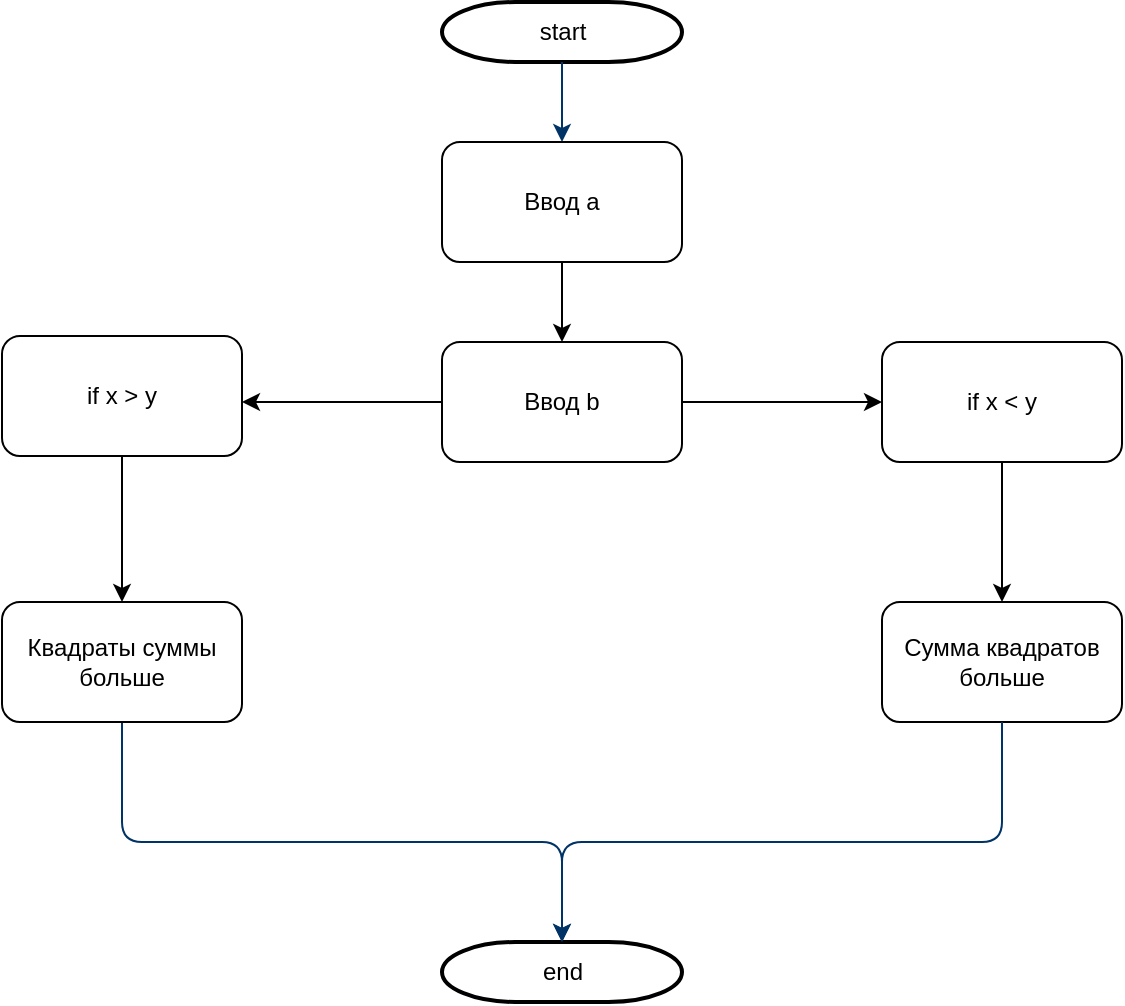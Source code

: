<mxfile version="24.7.17">
  <diagram id="6a731a19-8d31-9384-78a2-239565b7b9f0" name="Page-1">
    <mxGraphModel dx="1426" dy="791" grid="1" gridSize="10" guides="1" tooltips="1" connect="1" arrows="1" fold="1" page="1" pageScale="1" pageWidth="1169" pageHeight="827" background="none" math="0" shadow="0">
      <root>
        <mxCell id="0" />
        <mxCell id="1" parent="0" />
        <mxCell id="2" value="start" style="shape=mxgraph.flowchart.terminator;strokeWidth=2;gradientColor=none;gradientDirection=north;fontStyle=0;html=1;" parent="1" vertex="1">
          <mxGeometry x="260" y="660" width="120" height="30" as="geometry" />
        </mxCell>
        <mxCell id="7" style="fontStyle=1;strokeColor=#003366;strokeWidth=1;html=1;" parent="1" source="2" edge="1">
          <mxGeometry relative="1" as="geometry">
            <mxPoint x="320" y="730" as="targetPoint" />
          </mxGeometry>
        </mxCell>
        <mxCell id="40" value="end" style="shape=mxgraph.flowchart.terminator;strokeWidth=2;gradientColor=none;gradientDirection=north;fontStyle=0;html=1;" parent="1" vertex="1">
          <mxGeometry x="260" y="1130" width="120" height="30" as="geometry" />
        </mxCell>
        <mxCell id="43" value="" style="edgeStyle=elbowEdgeStyle;elbow=vertical;fontStyle=1;strokeColor=#003366;strokeWidth=1;html=1;entryX=0.5;entryY=0;entryDx=0;entryDy=0;entryPerimeter=0;exitX=0.5;exitY=1;exitDx=0;exitDy=0;" parent="1" source="CfAxOnxfN-ldb4eFxGEU-69" target="40" edge="1">
          <mxGeometry width="100" height="100" as="geometry">
            <mxPoint x="320" y="1070" as="sourcePoint" />
            <mxPoint x="330" y="890" as="targetPoint" />
            <Array as="points">
              <mxPoint x="330" y="1080" />
              <mxPoint x="300" y="1440" />
            </Array>
          </mxGeometry>
        </mxCell>
        <mxCell id="CfAxOnxfN-ldb4eFxGEU-55" value="Ввод a" style="rounded=1;whiteSpace=wrap;html=1;" parent="1" vertex="1">
          <mxGeometry x="260" y="730" width="120" height="60" as="geometry" />
        </mxCell>
        <mxCell id="CfAxOnxfN-ldb4eFxGEU-56" value="" style="endArrow=classic;html=1;rounded=0;exitX=0.5;exitY=1;exitDx=0;exitDy=0;" parent="1" source="CfAxOnxfN-ldb4eFxGEU-55" edge="1">
          <mxGeometry width="50" height="50" relative="1" as="geometry">
            <mxPoint x="560" y="930" as="sourcePoint" />
            <mxPoint x="320" y="830" as="targetPoint" />
          </mxGeometry>
        </mxCell>
        <mxCell id="CfAxOnxfN-ldb4eFxGEU-57" value="Ввод b" style="rounded=1;whiteSpace=wrap;html=1;" parent="1" vertex="1">
          <mxGeometry x="260" y="830" width="120" height="60" as="geometry" />
        </mxCell>
        <mxCell id="CfAxOnxfN-ldb4eFxGEU-60" value="" style="endArrow=classic;html=1;rounded=0;exitX=1;exitY=0.5;exitDx=0;exitDy=0;entryX=0;entryY=0.5;entryDx=0;entryDy=0;" parent="1" source="CfAxOnxfN-ldb4eFxGEU-57" target="CfAxOnxfN-ldb4eFxGEU-64" edge="1">
          <mxGeometry width="50" height="50" relative="1" as="geometry">
            <mxPoint x="380" y="890" as="sourcePoint" />
            <mxPoint x="480" y="860" as="targetPoint" />
          </mxGeometry>
        </mxCell>
        <mxCell id="CfAxOnxfN-ldb4eFxGEU-61" value="" style="endArrow=classic;html=1;rounded=0;exitX=0;exitY=0.5;exitDx=0;exitDy=0;" parent="1" source="CfAxOnxfN-ldb4eFxGEU-57" edge="1">
          <mxGeometry width="50" height="50" relative="1" as="geometry">
            <mxPoint x="560" y="930" as="sourcePoint" />
            <mxPoint x="160" y="860" as="targetPoint" />
          </mxGeometry>
        </mxCell>
        <mxCell id="CfAxOnxfN-ldb4eFxGEU-64" value="if x &amp;lt; y" style="rounded=1;whiteSpace=wrap;html=1;" parent="1" vertex="1">
          <mxGeometry x="480" y="830" width="120" height="60" as="geometry" />
        </mxCell>
        <mxCell id="CfAxOnxfN-ldb4eFxGEU-65" value="if x &amp;gt; y" style="rounded=1;whiteSpace=wrap;html=1;" parent="1" vertex="1">
          <mxGeometry x="40" y="827" width="120" height="60" as="geometry" />
        </mxCell>
        <mxCell id="CfAxOnxfN-ldb4eFxGEU-66" value="" style="endArrow=classic;html=1;rounded=0;exitX=0.5;exitY=1;exitDx=0;exitDy=0;" parent="1" source="CfAxOnxfN-ldb4eFxGEU-64" edge="1">
          <mxGeometry width="50" height="50" relative="1" as="geometry">
            <mxPoint x="560" y="930" as="sourcePoint" />
            <mxPoint x="540" y="960" as="targetPoint" />
          </mxGeometry>
        </mxCell>
        <mxCell id="CfAxOnxfN-ldb4eFxGEU-67" value="" style="endArrow=classic;html=1;rounded=0;exitX=0.5;exitY=1;exitDx=0;exitDy=0;" parent="1" source="CfAxOnxfN-ldb4eFxGEU-65" edge="1">
          <mxGeometry width="50" height="50" relative="1" as="geometry">
            <mxPoint x="560" y="930" as="sourcePoint" />
            <mxPoint x="100" y="960" as="targetPoint" />
          </mxGeometry>
        </mxCell>
        <mxCell id="CfAxOnxfN-ldb4eFxGEU-68" value="Сумма квадратов больше" style="rounded=1;whiteSpace=wrap;html=1;" parent="1" vertex="1">
          <mxGeometry x="480" y="960" width="120" height="60" as="geometry" />
        </mxCell>
        <mxCell id="CfAxOnxfN-ldb4eFxGEU-69" value="Квадраты суммы больше" style="rounded=1;whiteSpace=wrap;html=1;" parent="1" vertex="1">
          <mxGeometry x="40" y="960" width="120" height="60" as="geometry" />
        </mxCell>
        <mxCell id="CfAxOnxfN-ldb4eFxGEU-71" value="" style="edgeStyle=elbowEdgeStyle;elbow=vertical;fontStyle=1;strokeColor=#003366;strokeWidth=1;html=1;entryX=0.5;entryY=0;entryDx=0;entryDy=0;entryPerimeter=0;exitX=0.5;exitY=1;exitDx=0;exitDy=0;" parent="1" source="CfAxOnxfN-ldb4eFxGEU-68" target="40" edge="1">
          <mxGeometry width="100" height="100" as="geometry">
            <mxPoint x="560" y="1100" as="sourcePoint" />
            <mxPoint x="330" y="1140" as="targetPoint" />
            <Array as="points">
              <mxPoint x="430" y="1080" />
              <mxPoint x="310" y="1450" />
            </Array>
          </mxGeometry>
        </mxCell>
      </root>
    </mxGraphModel>
  </diagram>
</mxfile>
